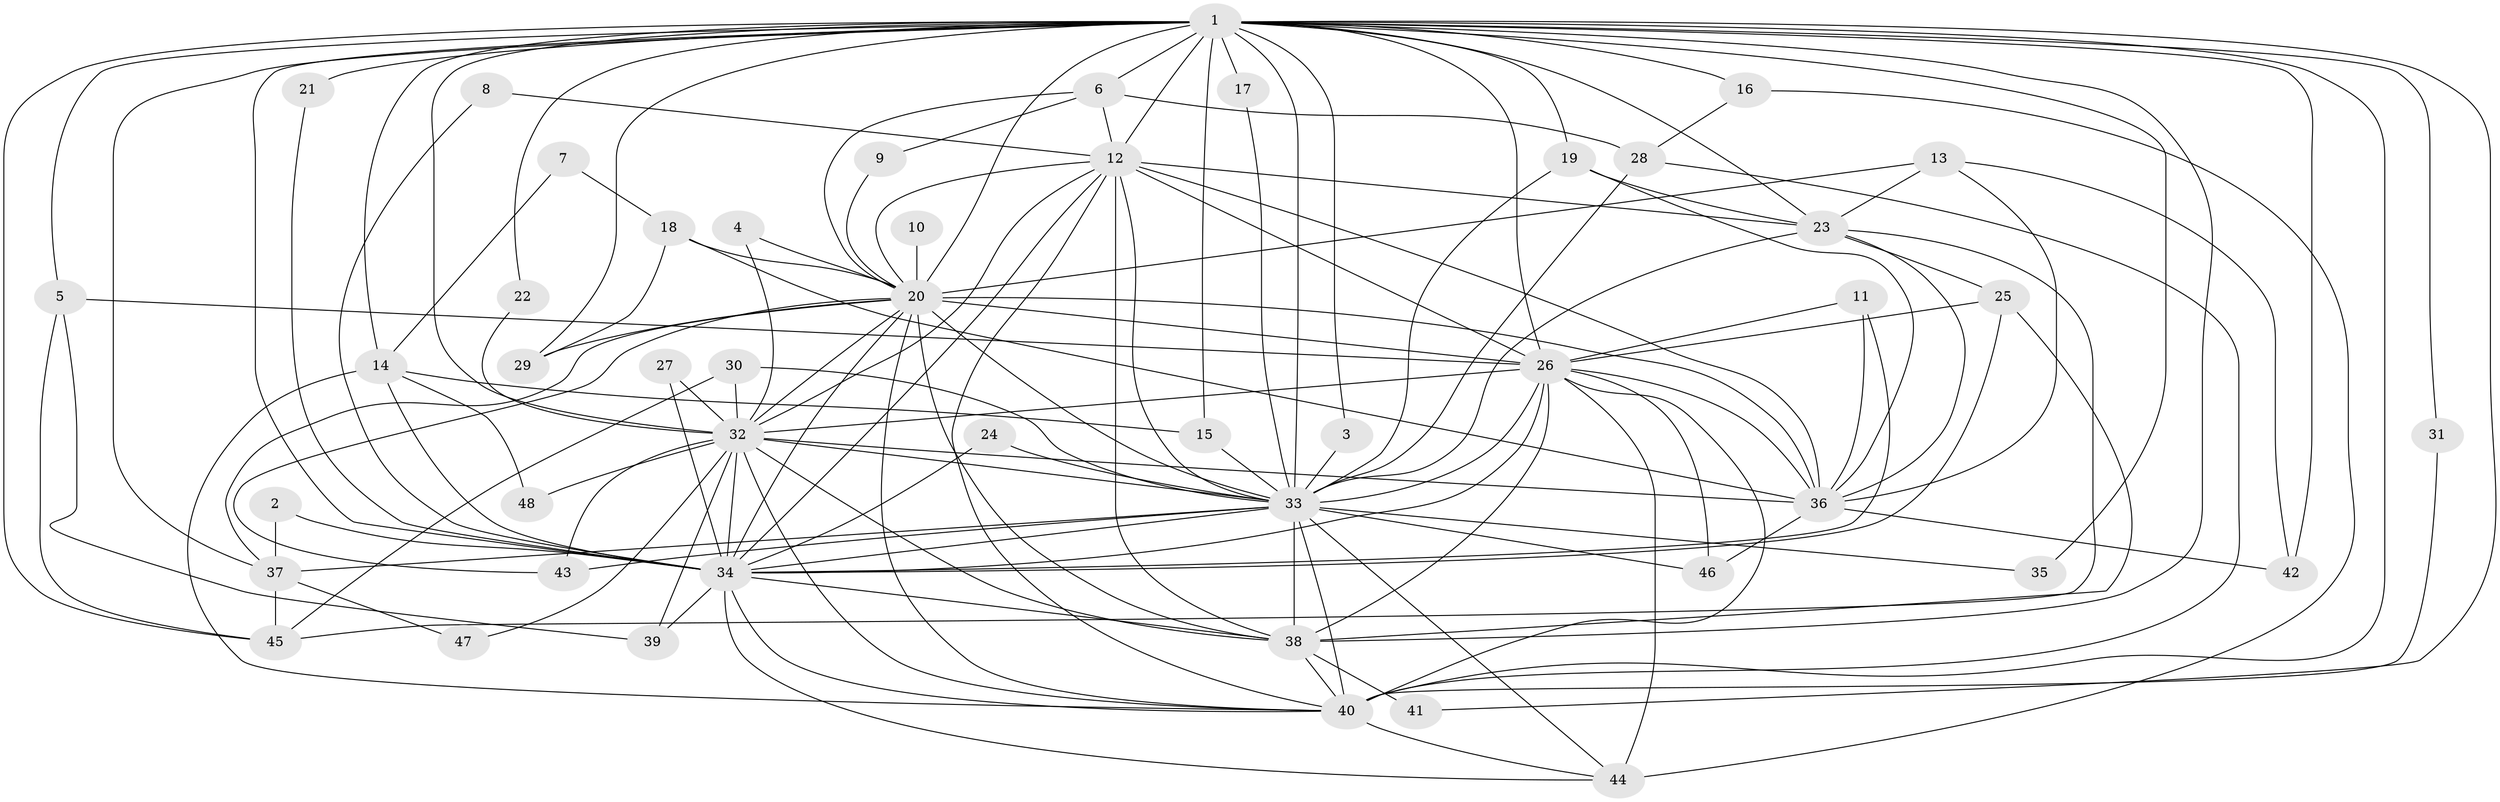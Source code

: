 // original degree distribution, {25: 0.010526315789473684, 16: 0.021052631578947368, 17: 0.010526315789473684, 21: 0.021052631578947368, 20: 0.010526315789473684, 15: 0.021052631578947368, 26: 0.010526315789473684, 2: 0.5157894736842106, 5: 0.042105263157894736, 3: 0.24210526315789474, 12: 0.010526315789473684, 7: 0.010526315789473684, 6: 0.021052631578947368, 4: 0.05263157894736842}
// Generated by graph-tools (version 1.1) at 2025/25/03/09/25 03:25:37]
// undirected, 48 vertices, 139 edges
graph export_dot {
graph [start="1"]
  node [color=gray90,style=filled];
  1;
  2;
  3;
  4;
  5;
  6;
  7;
  8;
  9;
  10;
  11;
  12;
  13;
  14;
  15;
  16;
  17;
  18;
  19;
  20;
  21;
  22;
  23;
  24;
  25;
  26;
  27;
  28;
  29;
  30;
  31;
  32;
  33;
  34;
  35;
  36;
  37;
  38;
  39;
  40;
  41;
  42;
  43;
  44;
  45;
  46;
  47;
  48;
  1 -- 3 [weight=1.0];
  1 -- 5 [weight=1.0];
  1 -- 6 [weight=1.0];
  1 -- 12 [weight=3.0];
  1 -- 14 [weight=1.0];
  1 -- 15 [weight=1.0];
  1 -- 16 [weight=2.0];
  1 -- 17 [weight=1.0];
  1 -- 19 [weight=1.0];
  1 -- 20 [weight=2.0];
  1 -- 21 [weight=2.0];
  1 -- 22 [weight=1.0];
  1 -- 23 [weight=1.0];
  1 -- 26 [weight=2.0];
  1 -- 29 [weight=2.0];
  1 -- 31 [weight=1.0];
  1 -- 32 [weight=2.0];
  1 -- 33 [weight=3.0];
  1 -- 34 [weight=3.0];
  1 -- 35 [weight=2.0];
  1 -- 37 [weight=1.0];
  1 -- 38 [weight=2.0];
  1 -- 40 [weight=3.0];
  1 -- 41 [weight=1.0];
  1 -- 42 [weight=1.0];
  1 -- 45 [weight=1.0];
  2 -- 34 [weight=1.0];
  2 -- 37 [weight=1.0];
  3 -- 33 [weight=1.0];
  4 -- 20 [weight=1.0];
  4 -- 32 [weight=1.0];
  5 -- 26 [weight=1.0];
  5 -- 39 [weight=1.0];
  5 -- 45 [weight=1.0];
  6 -- 9 [weight=1.0];
  6 -- 12 [weight=1.0];
  6 -- 20 [weight=1.0];
  6 -- 28 [weight=1.0];
  7 -- 14 [weight=1.0];
  7 -- 18 [weight=1.0];
  8 -- 12 [weight=1.0];
  8 -- 34 [weight=1.0];
  9 -- 20 [weight=1.0];
  10 -- 20 [weight=1.0];
  11 -- 26 [weight=1.0];
  11 -- 34 [weight=1.0];
  11 -- 36 [weight=1.0];
  12 -- 20 [weight=1.0];
  12 -- 23 [weight=1.0];
  12 -- 26 [weight=1.0];
  12 -- 32 [weight=2.0];
  12 -- 33 [weight=1.0];
  12 -- 34 [weight=1.0];
  12 -- 36 [weight=1.0];
  12 -- 38 [weight=1.0];
  12 -- 40 [weight=1.0];
  13 -- 20 [weight=1.0];
  13 -- 23 [weight=1.0];
  13 -- 36 [weight=1.0];
  13 -- 42 [weight=1.0];
  14 -- 15 [weight=1.0];
  14 -- 34 [weight=1.0];
  14 -- 40 [weight=1.0];
  14 -- 48 [weight=1.0];
  15 -- 33 [weight=1.0];
  16 -- 28 [weight=1.0];
  16 -- 44 [weight=1.0];
  17 -- 33 [weight=1.0];
  18 -- 20 [weight=1.0];
  18 -- 29 [weight=1.0];
  18 -- 36 [weight=1.0];
  19 -- 23 [weight=1.0];
  19 -- 33 [weight=2.0];
  19 -- 36 [weight=1.0];
  20 -- 26 [weight=1.0];
  20 -- 29 [weight=1.0];
  20 -- 32 [weight=1.0];
  20 -- 33 [weight=1.0];
  20 -- 34 [weight=1.0];
  20 -- 36 [weight=1.0];
  20 -- 37 [weight=1.0];
  20 -- 38 [weight=2.0];
  20 -- 40 [weight=1.0];
  20 -- 43 [weight=1.0];
  21 -- 34 [weight=1.0];
  22 -- 32 [weight=1.0];
  23 -- 25 [weight=1.0];
  23 -- 33 [weight=1.0];
  23 -- 36 [weight=1.0];
  23 -- 45 [weight=1.0];
  24 -- 33 [weight=1.0];
  24 -- 34 [weight=1.0];
  25 -- 26 [weight=1.0];
  25 -- 34 [weight=1.0];
  25 -- 38 [weight=1.0];
  26 -- 32 [weight=1.0];
  26 -- 33 [weight=3.0];
  26 -- 34 [weight=1.0];
  26 -- 36 [weight=1.0];
  26 -- 38 [weight=1.0];
  26 -- 40 [weight=1.0];
  26 -- 44 [weight=1.0];
  26 -- 46 [weight=1.0];
  27 -- 32 [weight=1.0];
  27 -- 34 [weight=1.0];
  28 -- 33 [weight=1.0];
  28 -- 40 [weight=1.0];
  30 -- 32 [weight=1.0];
  30 -- 33 [weight=1.0];
  30 -- 45 [weight=1.0];
  31 -- 40 [weight=1.0];
  32 -- 33 [weight=1.0];
  32 -- 34 [weight=1.0];
  32 -- 36 [weight=2.0];
  32 -- 38 [weight=1.0];
  32 -- 39 [weight=1.0];
  32 -- 40 [weight=1.0];
  32 -- 43 [weight=1.0];
  32 -- 47 [weight=1.0];
  32 -- 48 [weight=1.0];
  33 -- 34 [weight=1.0];
  33 -- 35 [weight=1.0];
  33 -- 37 [weight=1.0];
  33 -- 38 [weight=2.0];
  33 -- 40 [weight=2.0];
  33 -- 43 [weight=1.0];
  33 -- 44 [weight=1.0];
  33 -- 46 [weight=1.0];
  34 -- 38 [weight=2.0];
  34 -- 39 [weight=1.0];
  34 -- 40 [weight=1.0];
  34 -- 44 [weight=1.0];
  36 -- 42 [weight=1.0];
  36 -- 46 [weight=1.0];
  37 -- 45 [weight=1.0];
  37 -- 47 [weight=1.0];
  38 -- 40 [weight=1.0];
  38 -- 41 [weight=2.0];
  40 -- 44 [weight=1.0];
}
